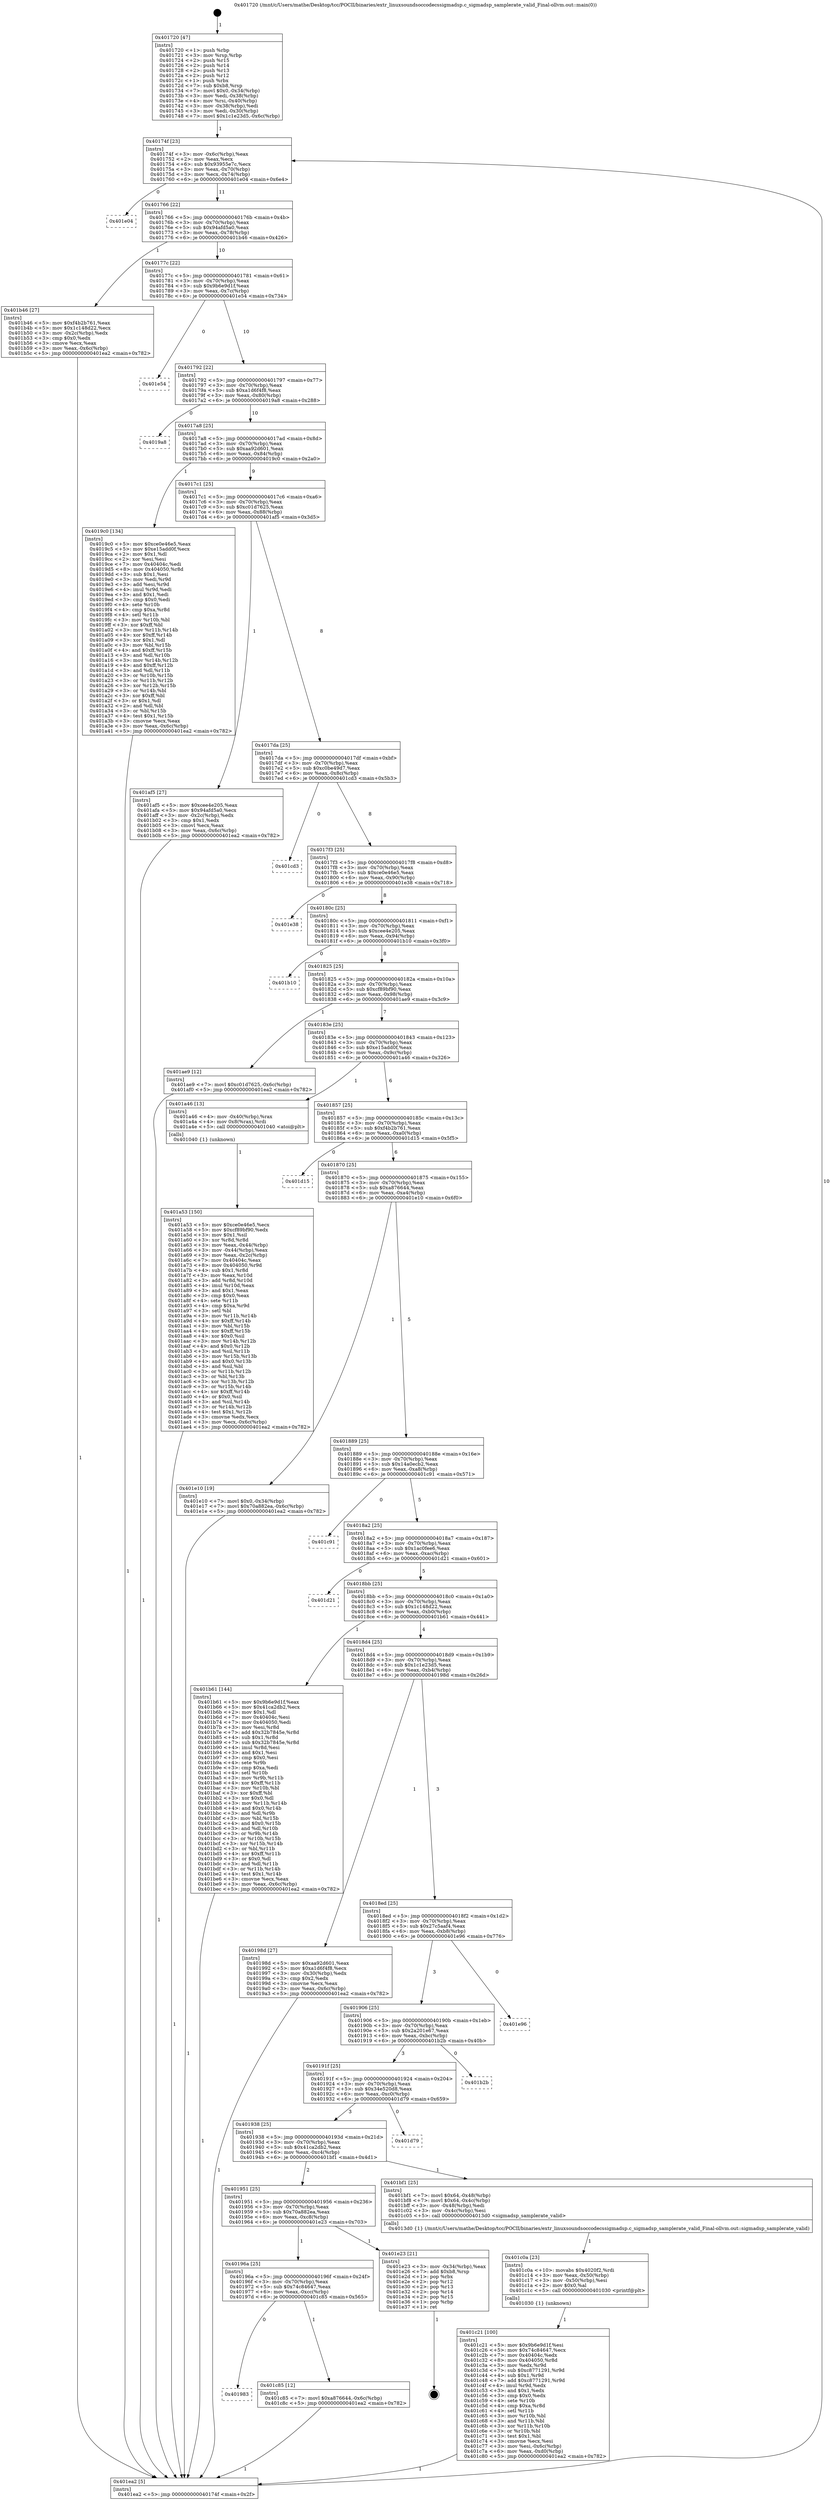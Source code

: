 digraph "0x401720" {
  label = "0x401720 (/mnt/c/Users/mathe/Desktop/tcc/POCII/binaries/extr_linuxsoundsoccodecssigmadsp.c_sigmadsp_samplerate_valid_Final-ollvm.out::main(0))"
  labelloc = "t"
  node[shape=record]

  Entry [label="",width=0.3,height=0.3,shape=circle,fillcolor=black,style=filled]
  "0x40174f" [label="{
     0x40174f [23]\l
     | [instrs]\l
     &nbsp;&nbsp;0x40174f \<+3\>: mov -0x6c(%rbp),%eax\l
     &nbsp;&nbsp;0x401752 \<+2\>: mov %eax,%ecx\l
     &nbsp;&nbsp;0x401754 \<+6\>: sub $0x93955e7c,%ecx\l
     &nbsp;&nbsp;0x40175a \<+3\>: mov %eax,-0x70(%rbp)\l
     &nbsp;&nbsp;0x40175d \<+3\>: mov %ecx,-0x74(%rbp)\l
     &nbsp;&nbsp;0x401760 \<+6\>: je 0000000000401e04 \<main+0x6e4\>\l
  }"]
  "0x401e04" [label="{
     0x401e04\l
  }", style=dashed]
  "0x401766" [label="{
     0x401766 [22]\l
     | [instrs]\l
     &nbsp;&nbsp;0x401766 \<+5\>: jmp 000000000040176b \<main+0x4b\>\l
     &nbsp;&nbsp;0x40176b \<+3\>: mov -0x70(%rbp),%eax\l
     &nbsp;&nbsp;0x40176e \<+5\>: sub $0x94afd5a0,%eax\l
     &nbsp;&nbsp;0x401773 \<+3\>: mov %eax,-0x78(%rbp)\l
     &nbsp;&nbsp;0x401776 \<+6\>: je 0000000000401b46 \<main+0x426\>\l
  }"]
  Exit [label="",width=0.3,height=0.3,shape=circle,fillcolor=black,style=filled,peripheries=2]
  "0x401b46" [label="{
     0x401b46 [27]\l
     | [instrs]\l
     &nbsp;&nbsp;0x401b46 \<+5\>: mov $0xf4b2b761,%eax\l
     &nbsp;&nbsp;0x401b4b \<+5\>: mov $0x1c148d22,%ecx\l
     &nbsp;&nbsp;0x401b50 \<+3\>: mov -0x2c(%rbp),%edx\l
     &nbsp;&nbsp;0x401b53 \<+3\>: cmp $0x0,%edx\l
     &nbsp;&nbsp;0x401b56 \<+3\>: cmove %ecx,%eax\l
     &nbsp;&nbsp;0x401b59 \<+3\>: mov %eax,-0x6c(%rbp)\l
     &nbsp;&nbsp;0x401b5c \<+5\>: jmp 0000000000401ea2 \<main+0x782\>\l
  }"]
  "0x40177c" [label="{
     0x40177c [22]\l
     | [instrs]\l
     &nbsp;&nbsp;0x40177c \<+5\>: jmp 0000000000401781 \<main+0x61\>\l
     &nbsp;&nbsp;0x401781 \<+3\>: mov -0x70(%rbp),%eax\l
     &nbsp;&nbsp;0x401784 \<+5\>: sub $0x9b6e9d1f,%eax\l
     &nbsp;&nbsp;0x401789 \<+3\>: mov %eax,-0x7c(%rbp)\l
     &nbsp;&nbsp;0x40178c \<+6\>: je 0000000000401e54 \<main+0x734\>\l
  }"]
  "0x401983" [label="{
     0x401983\l
  }", style=dashed]
  "0x401e54" [label="{
     0x401e54\l
  }", style=dashed]
  "0x401792" [label="{
     0x401792 [22]\l
     | [instrs]\l
     &nbsp;&nbsp;0x401792 \<+5\>: jmp 0000000000401797 \<main+0x77\>\l
     &nbsp;&nbsp;0x401797 \<+3\>: mov -0x70(%rbp),%eax\l
     &nbsp;&nbsp;0x40179a \<+5\>: sub $0xa1d6f4f8,%eax\l
     &nbsp;&nbsp;0x40179f \<+3\>: mov %eax,-0x80(%rbp)\l
     &nbsp;&nbsp;0x4017a2 \<+6\>: je 00000000004019a8 \<main+0x288\>\l
  }"]
  "0x401c85" [label="{
     0x401c85 [12]\l
     | [instrs]\l
     &nbsp;&nbsp;0x401c85 \<+7\>: movl $0xa876644,-0x6c(%rbp)\l
     &nbsp;&nbsp;0x401c8c \<+5\>: jmp 0000000000401ea2 \<main+0x782\>\l
  }"]
  "0x4019a8" [label="{
     0x4019a8\l
  }", style=dashed]
  "0x4017a8" [label="{
     0x4017a8 [25]\l
     | [instrs]\l
     &nbsp;&nbsp;0x4017a8 \<+5\>: jmp 00000000004017ad \<main+0x8d\>\l
     &nbsp;&nbsp;0x4017ad \<+3\>: mov -0x70(%rbp),%eax\l
     &nbsp;&nbsp;0x4017b0 \<+5\>: sub $0xaa92d601,%eax\l
     &nbsp;&nbsp;0x4017b5 \<+6\>: mov %eax,-0x84(%rbp)\l
     &nbsp;&nbsp;0x4017bb \<+6\>: je 00000000004019c0 \<main+0x2a0\>\l
  }"]
  "0x40196a" [label="{
     0x40196a [25]\l
     | [instrs]\l
     &nbsp;&nbsp;0x40196a \<+5\>: jmp 000000000040196f \<main+0x24f\>\l
     &nbsp;&nbsp;0x40196f \<+3\>: mov -0x70(%rbp),%eax\l
     &nbsp;&nbsp;0x401972 \<+5\>: sub $0x74c84647,%eax\l
     &nbsp;&nbsp;0x401977 \<+6\>: mov %eax,-0xcc(%rbp)\l
     &nbsp;&nbsp;0x40197d \<+6\>: je 0000000000401c85 \<main+0x565\>\l
  }"]
  "0x4019c0" [label="{
     0x4019c0 [134]\l
     | [instrs]\l
     &nbsp;&nbsp;0x4019c0 \<+5\>: mov $0xce0e46e5,%eax\l
     &nbsp;&nbsp;0x4019c5 \<+5\>: mov $0xe15add0f,%ecx\l
     &nbsp;&nbsp;0x4019ca \<+2\>: mov $0x1,%dl\l
     &nbsp;&nbsp;0x4019cc \<+2\>: xor %esi,%esi\l
     &nbsp;&nbsp;0x4019ce \<+7\>: mov 0x40404c,%edi\l
     &nbsp;&nbsp;0x4019d5 \<+8\>: mov 0x404050,%r8d\l
     &nbsp;&nbsp;0x4019dd \<+3\>: sub $0x1,%esi\l
     &nbsp;&nbsp;0x4019e0 \<+3\>: mov %edi,%r9d\l
     &nbsp;&nbsp;0x4019e3 \<+3\>: add %esi,%r9d\l
     &nbsp;&nbsp;0x4019e6 \<+4\>: imul %r9d,%edi\l
     &nbsp;&nbsp;0x4019ea \<+3\>: and $0x1,%edi\l
     &nbsp;&nbsp;0x4019ed \<+3\>: cmp $0x0,%edi\l
     &nbsp;&nbsp;0x4019f0 \<+4\>: sete %r10b\l
     &nbsp;&nbsp;0x4019f4 \<+4\>: cmp $0xa,%r8d\l
     &nbsp;&nbsp;0x4019f8 \<+4\>: setl %r11b\l
     &nbsp;&nbsp;0x4019fc \<+3\>: mov %r10b,%bl\l
     &nbsp;&nbsp;0x4019ff \<+3\>: xor $0xff,%bl\l
     &nbsp;&nbsp;0x401a02 \<+3\>: mov %r11b,%r14b\l
     &nbsp;&nbsp;0x401a05 \<+4\>: xor $0xff,%r14b\l
     &nbsp;&nbsp;0x401a09 \<+3\>: xor $0x1,%dl\l
     &nbsp;&nbsp;0x401a0c \<+3\>: mov %bl,%r15b\l
     &nbsp;&nbsp;0x401a0f \<+4\>: and $0xff,%r15b\l
     &nbsp;&nbsp;0x401a13 \<+3\>: and %dl,%r10b\l
     &nbsp;&nbsp;0x401a16 \<+3\>: mov %r14b,%r12b\l
     &nbsp;&nbsp;0x401a19 \<+4\>: and $0xff,%r12b\l
     &nbsp;&nbsp;0x401a1d \<+3\>: and %dl,%r11b\l
     &nbsp;&nbsp;0x401a20 \<+3\>: or %r10b,%r15b\l
     &nbsp;&nbsp;0x401a23 \<+3\>: or %r11b,%r12b\l
     &nbsp;&nbsp;0x401a26 \<+3\>: xor %r12b,%r15b\l
     &nbsp;&nbsp;0x401a29 \<+3\>: or %r14b,%bl\l
     &nbsp;&nbsp;0x401a2c \<+3\>: xor $0xff,%bl\l
     &nbsp;&nbsp;0x401a2f \<+3\>: or $0x1,%dl\l
     &nbsp;&nbsp;0x401a32 \<+2\>: and %dl,%bl\l
     &nbsp;&nbsp;0x401a34 \<+3\>: or %bl,%r15b\l
     &nbsp;&nbsp;0x401a37 \<+4\>: test $0x1,%r15b\l
     &nbsp;&nbsp;0x401a3b \<+3\>: cmovne %ecx,%eax\l
     &nbsp;&nbsp;0x401a3e \<+3\>: mov %eax,-0x6c(%rbp)\l
     &nbsp;&nbsp;0x401a41 \<+5\>: jmp 0000000000401ea2 \<main+0x782\>\l
  }"]
  "0x4017c1" [label="{
     0x4017c1 [25]\l
     | [instrs]\l
     &nbsp;&nbsp;0x4017c1 \<+5\>: jmp 00000000004017c6 \<main+0xa6\>\l
     &nbsp;&nbsp;0x4017c6 \<+3\>: mov -0x70(%rbp),%eax\l
     &nbsp;&nbsp;0x4017c9 \<+5\>: sub $0xc01d7625,%eax\l
     &nbsp;&nbsp;0x4017ce \<+6\>: mov %eax,-0x88(%rbp)\l
     &nbsp;&nbsp;0x4017d4 \<+6\>: je 0000000000401af5 \<main+0x3d5\>\l
  }"]
  "0x401e23" [label="{
     0x401e23 [21]\l
     | [instrs]\l
     &nbsp;&nbsp;0x401e23 \<+3\>: mov -0x34(%rbp),%eax\l
     &nbsp;&nbsp;0x401e26 \<+7\>: add $0xb8,%rsp\l
     &nbsp;&nbsp;0x401e2d \<+1\>: pop %rbx\l
     &nbsp;&nbsp;0x401e2e \<+2\>: pop %r12\l
     &nbsp;&nbsp;0x401e30 \<+2\>: pop %r13\l
     &nbsp;&nbsp;0x401e32 \<+2\>: pop %r14\l
     &nbsp;&nbsp;0x401e34 \<+2\>: pop %r15\l
     &nbsp;&nbsp;0x401e36 \<+1\>: pop %rbp\l
     &nbsp;&nbsp;0x401e37 \<+1\>: ret\l
  }"]
  "0x401af5" [label="{
     0x401af5 [27]\l
     | [instrs]\l
     &nbsp;&nbsp;0x401af5 \<+5\>: mov $0xcee4e205,%eax\l
     &nbsp;&nbsp;0x401afa \<+5\>: mov $0x94afd5a0,%ecx\l
     &nbsp;&nbsp;0x401aff \<+3\>: mov -0x2c(%rbp),%edx\l
     &nbsp;&nbsp;0x401b02 \<+3\>: cmp $0x1,%edx\l
     &nbsp;&nbsp;0x401b05 \<+3\>: cmovl %ecx,%eax\l
     &nbsp;&nbsp;0x401b08 \<+3\>: mov %eax,-0x6c(%rbp)\l
     &nbsp;&nbsp;0x401b0b \<+5\>: jmp 0000000000401ea2 \<main+0x782\>\l
  }"]
  "0x4017da" [label="{
     0x4017da [25]\l
     | [instrs]\l
     &nbsp;&nbsp;0x4017da \<+5\>: jmp 00000000004017df \<main+0xbf\>\l
     &nbsp;&nbsp;0x4017df \<+3\>: mov -0x70(%rbp),%eax\l
     &nbsp;&nbsp;0x4017e2 \<+5\>: sub $0xc0be49d7,%eax\l
     &nbsp;&nbsp;0x4017e7 \<+6\>: mov %eax,-0x8c(%rbp)\l
     &nbsp;&nbsp;0x4017ed \<+6\>: je 0000000000401cd3 \<main+0x5b3\>\l
  }"]
  "0x401c21" [label="{
     0x401c21 [100]\l
     | [instrs]\l
     &nbsp;&nbsp;0x401c21 \<+5\>: mov $0x9b6e9d1f,%esi\l
     &nbsp;&nbsp;0x401c26 \<+5\>: mov $0x74c84647,%ecx\l
     &nbsp;&nbsp;0x401c2b \<+7\>: mov 0x40404c,%edx\l
     &nbsp;&nbsp;0x401c32 \<+8\>: mov 0x404050,%r8d\l
     &nbsp;&nbsp;0x401c3a \<+3\>: mov %edx,%r9d\l
     &nbsp;&nbsp;0x401c3d \<+7\>: sub $0xc8771291,%r9d\l
     &nbsp;&nbsp;0x401c44 \<+4\>: sub $0x1,%r9d\l
     &nbsp;&nbsp;0x401c48 \<+7\>: add $0xc8771291,%r9d\l
     &nbsp;&nbsp;0x401c4f \<+4\>: imul %r9d,%edx\l
     &nbsp;&nbsp;0x401c53 \<+3\>: and $0x1,%edx\l
     &nbsp;&nbsp;0x401c56 \<+3\>: cmp $0x0,%edx\l
     &nbsp;&nbsp;0x401c59 \<+4\>: sete %r10b\l
     &nbsp;&nbsp;0x401c5d \<+4\>: cmp $0xa,%r8d\l
     &nbsp;&nbsp;0x401c61 \<+4\>: setl %r11b\l
     &nbsp;&nbsp;0x401c65 \<+3\>: mov %r10b,%bl\l
     &nbsp;&nbsp;0x401c68 \<+3\>: and %r11b,%bl\l
     &nbsp;&nbsp;0x401c6b \<+3\>: xor %r11b,%r10b\l
     &nbsp;&nbsp;0x401c6e \<+3\>: or %r10b,%bl\l
     &nbsp;&nbsp;0x401c71 \<+3\>: test $0x1,%bl\l
     &nbsp;&nbsp;0x401c74 \<+3\>: cmovne %ecx,%esi\l
     &nbsp;&nbsp;0x401c77 \<+3\>: mov %esi,-0x6c(%rbp)\l
     &nbsp;&nbsp;0x401c7a \<+6\>: mov %eax,-0xd0(%rbp)\l
     &nbsp;&nbsp;0x401c80 \<+5\>: jmp 0000000000401ea2 \<main+0x782\>\l
  }"]
  "0x401cd3" [label="{
     0x401cd3\l
  }", style=dashed]
  "0x4017f3" [label="{
     0x4017f3 [25]\l
     | [instrs]\l
     &nbsp;&nbsp;0x4017f3 \<+5\>: jmp 00000000004017f8 \<main+0xd8\>\l
     &nbsp;&nbsp;0x4017f8 \<+3\>: mov -0x70(%rbp),%eax\l
     &nbsp;&nbsp;0x4017fb \<+5\>: sub $0xce0e46e5,%eax\l
     &nbsp;&nbsp;0x401800 \<+6\>: mov %eax,-0x90(%rbp)\l
     &nbsp;&nbsp;0x401806 \<+6\>: je 0000000000401e38 \<main+0x718\>\l
  }"]
  "0x401c0a" [label="{
     0x401c0a [23]\l
     | [instrs]\l
     &nbsp;&nbsp;0x401c0a \<+10\>: movabs $0x4020f2,%rdi\l
     &nbsp;&nbsp;0x401c14 \<+3\>: mov %eax,-0x50(%rbp)\l
     &nbsp;&nbsp;0x401c17 \<+3\>: mov -0x50(%rbp),%esi\l
     &nbsp;&nbsp;0x401c1a \<+2\>: mov $0x0,%al\l
     &nbsp;&nbsp;0x401c1c \<+5\>: call 0000000000401030 \<printf@plt\>\l
     | [calls]\l
     &nbsp;&nbsp;0x401030 \{1\} (unknown)\l
  }"]
  "0x401e38" [label="{
     0x401e38\l
  }", style=dashed]
  "0x40180c" [label="{
     0x40180c [25]\l
     | [instrs]\l
     &nbsp;&nbsp;0x40180c \<+5\>: jmp 0000000000401811 \<main+0xf1\>\l
     &nbsp;&nbsp;0x401811 \<+3\>: mov -0x70(%rbp),%eax\l
     &nbsp;&nbsp;0x401814 \<+5\>: sub $0xcee4e205,%eax\l
     &nbsp;&nbsp;0x401819 \<+6\>: mov %eax,-0x94(%rbp)\l
     &nbsp;&nbsp;0x40181f \<+6\>: je 0000000000401b10 \<main+0x3f0\>\l
  }"]
  "0x401951" [label="{
     0x401951 [25]\l
     | [instrs]\l
     &nbsp;&nbsp;0x401951 \<+5\>: jmp 0000000000401956 \<main+0x236\>\l
     &nbsp;&nbsp;0x401956 \<+3\>: mov -0x70(%rbp),%eax\l
     &nbsp;&nbsp;0x401959 \<+5\>: sub $0x70a882ea,%eax\l
     &nbsp;&nbsp;0x40195e \<+6\>: mov %eax,-0xc8(%rbp)\l
     &nbsp;&nbsp;0x401964 \<+6\>: je 0000000000401e23 \<main+0x703\>\l
  }"]
  "0x401b10" [label="{
     0x401b10\l
  }", style=dashed]
  "0x401825" [label="{
     0x401825 [25]\l
     | [instrs]\l
     &nbsp;&nbsp;0x401825 \<+5\>: jmp 000000000040182a \<main+0x10a\>\l
     &nbsp;&nbsp;0x40182a \<+3\>: mov -0x70(%rbp),%eax\l
     &nbsp;&nbsp;0x40182d \<+5\>: sub $0xcf89bf90,%eax\l
     &nbsp;&nbsp;0x401832 \<+6\>: mov %eax,-0x98(%rbp)\l
     &nbsp;&nbsp;0x401838 \<+6\>: je 0000000000401ae9 \<main+0x3c9\>\l
  }"]
  "0x401bf1" [label="{
     0x401bf1 [25]\l
     | [instrs]\l
     &nbsp;&nbsp;0x401bf1 \<+7\>: movl $0x64,-0x48(%rbp)\l
     &nbsp;&nbsp;0x401bf8 \<+7\>: movl $0x64,-0x4c(%rbp)\l
     &nbsp;&nbsp;0x401bff \<+3\>: mov -0x48(%rbp),%edi\l
     &nbsp;&nbsp;0x401c02 \<+3\>: mov -0x4c(%rbp),%esi\l
     &nbsp;&nbsp;0x401c05 \<+5\>: call 00000000004013d0 \<sigmadsp_samplerate_valid\>\l
     | [calls]\l
     &nbsp;&nbsp;0x4013d0 \{1\} (/mnt/c/Users/mathe/Desktop/tcc/POCII/binaries/extr_linuxsoundsoccodecssigmadsp.c_sigmadsp_samplerate_valid_Final-ollvm.out::sigmadsp_samplerate_valid)\l
  }"]
  "0x401ae9" [label="{
     0x401ae9 [12]\l
     | [instrs]\l
     &nbsp;&nbsp;0x401ae9 \<+7\>: movl $0xc01d7625,-0x6c(%rbp)\l
     &nbsp;&nbsp;0x401af0 \<+5\>: jmp 0000000000401ea2 \<main+0x782\>\l
  }"]
  "0x40183e" [label="{
     0x40183e [25]\l
     | [instrs]\l
     &nbsp;&nbsp;0x40183e \<+5\>: jmp 0000000000401843 \<main+0x123\>\l
     &nbsp;&nbsp;0x401843 \<+3\>: mov -0x70(%rbp),%eax\l
     &nbsp;&nbsp;0x401846 \<+5\>: sub $0xe15add0f,%eax\l
     &nbsp;&nbsp;0x40184b \<+6\>: mov %eax,-0x9c(%rbp)\l
     &nbsp;&nbsp;0x401851 \<+6\>: je 0000000000401a46 \<main+0x326\>\l
  }"]
  "0x401938" [label="{
     0x401938 [25]\l
     | [instrs]\l
     &nbsp;&nbsp;0x401938 \<+5\>: jmp 000000000040193d \<main+0x21d\>\l
     &nbsp;&nbsp;0x40193d \<+3\>: mov -0x70(%rbp),%eax\l
     &nbsp;&nbsp;0x401940 \<+5\>: sub $0x41ca2db2,%eax\l
     &nbsp;&nbsp;0x401945 \<+6\>: mov %eax,-0xc4(%rbp)\l
     &nbsp;&nbsp;0x40194b \<+6\>: je 0000000000401bf1 \<main+0x4d1\>\l
  }"]
  "0x401a46" [label="{
     0x401a46 [13]\l
     | [instrs]\l
     &nbsp;&nbsp;0x401a46 \<+4\>: mov -0x40(%rbp),%rax\l
     &nbsp;&nbsp;0x401a4a \<+4\>: mov 0x8(%rax),%rdi\l
     &nbsp;&nbsp;0x401a4e \<+5\>: call 0000000000401040 \<atoi@plt\>\l
     | [calls]\l
     &nbsp;&nbsp;0x401040 \{1\} (unknown)\l
  }"]
  "0x401857" [label="{
     0x401857 [25]\l
     | [instrs]\l
     &nbsp;&nbsp;0x401857 \<+5\>: jmp 000000000040185c \<main+0x13c\>\l
     &nbsp;&nbsp;0x40185c \<+3\>: mov -0x70(%rbp),%eax\l
     &nbsp;&nbsp;0x40185f \<+5\>: sub $0xf4b2b761,%eax\l
     &nbsp;&nbsp;0x401864 \<+6\>: mov %eax,-0xa0(%rbp)\l
     &nbsp;&nbsp;0x40186a \<+6\>: je 0000000000401d15 \<main+0x5f5\>\l
  }"]
  "0x401d79" [label="{
     0x401d79\l
  }", style=dashed]
  "0x401d15" [label="{
     0x401d15\l
  }", style=dashed]
  "0x401870" [label="{
     0x401870 [25]\l
     | [instrs]\l
     &nbsp;&nbsp;0x401870 \<+5\>: jmp 0000000000401875 \<main+0x155\>\l
     &nbsp;&nbsp;0x401875 \<+3\>: mov -0x70(%rbp),%eax\l
     &nbsp;&nbsp;0x401878 \<+5\>: sub $0xa876644,%eax\l
     &nbsp;&nbsp;0x40187d \<+6\>: mov %eax,-0xa4(%rbp)\l
     &nbsp;&nbsp;0x401883 \<+6\>: je 0000000000401e10 \<main+0x6f0\>\l
  }"]
  "0x40191f" [label="{
     0x40191f [25]\l
     | [instrs]\l
     &nbsp;&nbsp;0x40191f \<+5\>: jmp 0000000000401924 \<main+0x204\>\l
     &nbsp;&nbsp;0x401924 \<+3\>: mov -0x70(%rbp),%eax\l
     &nbsp;&nbsp;0x401927 \<+5\>: sub $0x34e520d8,%eax\l
     &nbsp;&nbsp;0x40192c \<+6\>: mov %eax,-0xc0(%rbp)\l
     &nbsp;&nbsp;0x401932 \<+6\>: je 0000000000401d79 \<main+0x659\>\l
  }"]
  "0x401e10" [label="{
     0x401e10 [19]\l
     | [instrs]\l
     &nbsp;&nbsp;0x401e10 \<+7\>: movl $0x0,-0x34(%rbp)\l
     &nbsp;&nbsp;0x401e17 \<+7\>: movl $0x70a882ea,-0x6c(%rbp)\l
     &nbsp;&nbsp;0x401e1e \<+5\>: jmp 0000000000401ea2 \<main+0x782\>\l
  }"]
  "0x401889" [label="{
     0x401889 [25]\l
     | [instrs]\l
     &nbsp;&nbsp;0x401889 \<+5\>: jmp 000000000040188e \<main+0x16e\>\l
     &nbsp;&nbsp;0x40188e \<+3\>: mov -0x70(%rbp),%eax\l
     &nbsp;&nbsp;0x401891 \<+5\>: sub $0x14a0ecb2,%eax\l
     &nbsp;&nbsp;0x401896 \<+6\>: mov %eax,-0xa8(%rbp)\l
     &nbsp;&nbsp;0x40189c \<+6\>: je 0000000000401c91 \<main+0x571\>\l
  }"]
  "0x401b2b" [label="{
     0x401b2b\l
  }", style=dashed]
  "0x401c91" [label="{
     0x401c91\l
  }", style=dashed]
  "0x4018a2" [label="{
     0x4018a2 [25]\l
     | [instrs]\l
     &nbsp;&nbsp;0x4018a2 \<+5\>: jmp 00000000004018a7 \<main+0x187\>\l
     &nbsp;&nbsp;0x4018a7 \<+3\>: mov -0x70(%rbp),%eax\l
     &nbsp;&nbsp;0x4018aa \<+5\>: sub $0x1ac0fee6,%eax\l
     &nbsp;&nbsp;0x4018af \<+6\>: mov %eax,-0xac(%rbp)\l
     &nbsp;&nbsp;0x4018b5 \<+6\>: je 0000000000401d21 \<main+0x601\>\l
  }"]
  "0x401906" [label="{
     0x401906 [25]\l
     | [instrs]\l
     &nbsp;&nbsp;0x401906 \<+5\>: jmp 000000000040190b \<main+0x1eb\>\l
     &nbsp;&nbsp;0x40190b \<+3\>: mov -0x70(%rbp),%eax\l
     &nbsp;&nbsp;0x40190e \<+5\>: sub $0x2a201e67,%eax\l
     &nbsp;&nbsp;0x401913 \<+6\>: mov %eax,-0xbc(%rbp)\l
     &nbsp;&nbsp;0x401919 \<+6\>: je 0000000000401b2b \<main+0x40b\>\l
  }"]
  "0x401d21" [label="{
     0x401d21\l
  }", style=dashed]
  "0x4018bb" [label="{
     0x4018bb [25]\l
     | [instrs]\l
     &nbsp;&nbsp;0x4018bb \<+5\>: jmp 00000000004018c0 \<main+0x1a0\>\l
     &nbsp;&nbsp;0x4018c0 \<+3\>: mov -0x70(%rbp),%eax\l
     &nbsp;&nbsp;0x4018c3 \<+5\>: sub $0x1c148d22,%eax\l
     &nbsp;&nbsp;0x4018c8 \<+6\>: mov %eax,-0xb0(%rbp)\l
     &nbsp;&nbsp;0x4018ce \<+6\>: je 0000000000401b61 \<main+0x441\>\l
  }"]
  "0x401e96" [label="{
     0x401e96\l
  }", style=dashed]
  "0x401b61" [label="{
     0x401b61 [144]\l
     | [instrs]\l
     &nbsp;&nbsp;0x401b61 \<+5\>: mov $0x9b6e9d1f,%eax\l
     &nbsp;&nbsp;0x401b66 \<+5\>: mov $0x41ca2db2,%ecx\l
     &nbsp;&nbsp;0x401b6b \<+2\>: mov $0x1,%dl\l
     &nbsp;&nbsp;0x401b6d \<+7\>: mov 0x40404c,%esi\l
     &nbsp;&nbsp;0x401b74 \<+7\>: mov 0x404050,%edi\l
     &nbsp;&nbsp;0x401b7b \<+3\>: mov %esi,%r8d\l
     &nbsp;&nbsp;0x401b7e \<+7\>: add $0x32b7845e,%r8d\l
     &nbsp;&nbsp;0x401b85 \<+4\>: sub $0x1,%r8d\l
     &nbsp;&nbsp;0x401b89 \<+7\>: sub $0x32b7845e,%r8d\l
     &nbsp;&nbsp;0x401b90 \<+4\>: imul %r8d,%esi\l
     &nbsp;&nbsp;0x401b94 \<+3\>: and $0x1,%esi\l
     &nbsp;&nbsp;0x401b97 \<+3\>: cmp $0x0,%esi\l
     &nbsp;&nbsp;0x401b9a \<+4\>: sete %r9b\l
     &nbsp;&nbsp;0x401b9e \<+3\>: cmp $0xa,%edi\l
     &nbsp;&nbsp;0x401ba1 \<+4\>: setl %r10b\l
     &nbsp;&nbsp;0x401ba5 \<+3\>: mov %r9b,%r11b\l
     &nbsp;&nbsp;0x401ba8 \<+4\>: xor $0xff,%r11b\l
     &nbsp;&nbsp;0x401bac \<+3\>: mov %r10b,%bl\l
     &nbsp;&nbsp;0x401baf \<+3\>: xor $0xff,%bl\l
     &nbsp;&nbsp;0x401bb2 \<+3\>: xor $0x0,%dl\l
     &nbsp;&nbsp;0x401bb5 \<+3\>: mov %r11b,%r14b\l
     &nbsp;&nbsp;0x401bb8 \<+4\>: and $0x0,%r14b\l
     &nbsp;&nbsp;0x401bbc \<+3\>: and %dl,%r9b\l
     &nbsp;&nbsp;0x401bbf \<+3\>: mov %bl,%r15b\l
     &nbsp;&nbsp;0x401bc2 \<+4\>: and $0x0,%r15b\l
     &nbsp;&nbsp;0x401bc6 \<+3\>: and %dl,%r10b\l
     &nbsp;&nbsp;0x401bc9 \<+3\>: or %r9b,%r14b\l
     &nbsp;&nbsp;0x401bcc \<+3\>: or %r10b,%r15b\l
     &nbsp;&nbsp;0x401bcf \<+3\>: xor %r15b,%r14b\l
     &nbsp;&nbsp;0x401bd2 \<+3\>: or %bl,%r11b\l
     &nbsp;&nbsp;0x401bd5 \<+4\>: xor $0xff,%r11b\l
     &nbsp;&nbsp;0x401bd9 \<+3\>: or $0x0,%dl\l
     &nbsp;&nbsp;0x401bdc \<+3\>: and %dl,%r11b\l
     &nbsp;&nbsp;0x401bdf \<+3\>: or %r11b,%r14b\l
     &nbsp;&nbsp;0x401be2 \<+4\>: test $0x1,%r14b\l
     &nbsp;&nbsp;0x401be6 \<+3\>: cmovne %ecx,%eax\l
     &nbsp;&nbsp;0x401be9 \<+3\>: mov %eax,-0x6c(%rbp)\l
     &nbsp;&nbsp;0x401bec \<+5\>: jmp 0000000000401ea2 \<main+0x782\>\l
  }"]
  "0x4018d4" [label="{
     0x4018d4 [25]\l
     | [instrs]\l
     &nbsp;&nbsp;0x4018d4 \<+5\>: jmp 00000000004018d9 \<main+0x1b9\>\l
     &nbsp;&nbsp;0x4018d9 \<+3\>: mov -0x70(%rbp),%eax\l
     &nbsp;&nbsp;0x4018dc \<+5\>: sub $0x1c1e23d5,%eax\l
     &nbsp;&nbsp;0x4018e1 \<+6\>: mov %eax,-0xb4(%rbp)\l
     &nbsp;&nbsp;0x4018e7 \<+6\>: je 000000000040198d \<main+0x26d\>\l
  }"]
  "0x401a53" [label="{
     0x401a53 [150]\l
     | [instrs]\l
     &nbsp;&nbsp;0x401a53 \<+5\>: mov $0xce0e46e5,%ecx\l
     &nbsp;&nbsp;0x401a58 \<+5\>: mov $0xcf89bf90,%edx\l
     &nbsp;&nbsp;0x401a5d \<+3\>: mov $0x1,%sil\l
     &nbsp;&nbsp;0x401a60 \<+3\>: xor %r8d,%r8d\l
     &nbsp;&nbsp;0x401a63 \<+3\>: mov %eax,-0x44(%rbp)\l
     &nbsp;&nbsp;0x401a66 \<+3\>: mov -0x44(%rbp),%eax\l
     &nbsp;&nbsp;0x401a69 \<+3\>: mov %eax,-0x2c(%rbp)\l
     &nbsp;&nbsp;0x401a6c \<+7\>: mov 0x40404c,%eax\l
     &nbsp;&nbsp;0x401a73 \<+8\>: mov 0x404050,%r9d\l
     &nbsp;&nbsp;0x401a7b \<+4\>: sub $0x1,%r8d\l
     &nbsp;&nbsp;0x401a7f \<+3\>: mov %eax,%r10d\l
     &nbsp;&nbsp;0x401a82 \<+3\>: add %r8d,%r10d\l
     &nbsp;&nbsp;0x401a85 \<+4\>: imul %r10d,%eax\l
     &nbsp;&nbsp;0x401a89 \<+3\>: and $0x1,%eax\l
     &nbsp;&nbsp;0x401a8c \<+3\>: cmp $0x0,%eax\l
     &nbsp;&nbsp;0x401a8f \<+4\>: sete %r11b\l
     &nbsp;&nbsp;0x401a93 \<+4\>: cmp $0xa,%r9d\l
     &nbsp;&nbsp;0x401a97 \<+3\>: setl %bl\l
     &nbsp;&nbsp;0x401a9a \<+3\>: mov %r11b,%r14b\l
     &nbsp;&nbsp;0x401a9d \<+4\>: xor $0xff,%r14b\l
     &nbsp;&nbsp;0x401aa1 \<+3\>: mov %bl,%r15b\l
     &nbsp;&nbsp;0x401aa4 \<+4\>: xor $0xff,%r15b\l
     &nbsp;&nbsp;0x401aa8 \<+4\>: xor $0x0,%sil\l
     &nbsp;&nbsp;0x401aac \<+3\>: mov %r14b,%r12b\l
     &nbsp;&nbsp;0x401aaf \<+4\>: and $0x0,%r12b\l
     &nbsp;&nbsp;0x401ab3 \<+3\>: and %sil,%r11b\l
     &nbsp;&nbsp;0x401ab6 \<+3\>: mov %r15b,%r13b\l
     &nbsp;&nbsp;0x401ab9 \<+4\>: and $0x0,%r13b\l
     &nbsp;&nbsp;0x401abd \<+3\>: and %sil,%bl\l
     &nbsp;&nbsp;0x401ac0 \<+3\>: or %r11b,%r12b\l
     &nbsp;&nbsp;0x401ac3 \<+3\>: or %bl,%r13b\l
     &nbsp;&nbsp;0x401ac6 \<+3\>: xor %r13b,%r12b\l
     &nbsp;&nbsp;0x401ac9 \<+3\>: or %r15b,%r14b\l
     &nbsp;&nbsp;0x401acc \<+4\>: xor $0xff,%r14b\l
     &nbsp;&nbsp;0x401ad0 \<+4\>: or $0x0,%sil\l
     &nbsp;&nbsp;0x401ad4 \<+3\>: and %sil,%r14b\l
     &nbsp;&nbsp;0x401ad7 \<+3\>: or %r14b,%r12b\l
     &nbsp;&nbsp;0x401ada \<+4\>: test $0x1,%r12b\l
     &nbsp;&nbsp;0x401ade \<+3\>: cmovne %edx,%ecx\l
     &nbsp;&nbsp;0x401ae1 \<+3\>: mov %ecx,-0x6c(%rbp)\l
     &nbsp;&nbsp;0x401ae4 \<+5\>: jmp 0000000000401ea2 \<main+0x782\>\l
  }"]
  "0x40198d" [label="{
     0x40198d [27]\l
     | [instrs]\l
     &nbsp;&nbsp;0x40198d \<+5\>: mov $0xaa92d601,%eax\l
     &nbsp;&nbsp;0x401992 \<+5\>: mov $0xa1d6f4f8,%ecx\l
     &nbsp;&nbsp;0x401997 \<+3\>: mov -0x30(%rbp),%edx\l
     &nbsp;&nbsp;0x40199a \<+3\>: cmp $0x2,%edx\l
     &nbsp;&nbsp;0x40199d \<+3\>: cmovne %ecx,%eax\l
     &nbsp;&nbsp;0x4019a0 \<+3\>: mov %eax,-0x6c(%rbp)\l
     &nbsp;&nbsp;0x4019a3 \<+5\>: jmp 0000000000401ea2 \<main+0x782\>\l
  }"]
  "0x4018ed" [label="{
     0x4018ed [25]\l
     | [instrs]\l
     &nbsp;&nbsp;0x4018ed \<+5\>: jmp 00000000004018f2 \<main+0x1d2\>\l
     &nbsp;&nbsp;0x4018f2 \<+3\>: mov -0x70(%rbp),%eax\l
     &nbsp;&nbsp;0x4018f5 \<+5\>: sub $0x27c5aaf4,%eax\l
     &nbsp;&nbsp;0x4018fa \<+6\>: mov %eax,-0xb8(%rbp)\l
     &nbsp;&nbsp;0x401900 \<+6\>: je 0000000000401e96 \<main+0x776\>\l
  }"]
  "0x401ea2" [label="{
     0x401ea2 [5]\l
     | [instrs]\l
     &nbsp;&nbsp;0x401ea2 \<+5\>: jmp 000000000040174f \<main+0x2f\>\l
  }"]
  "0x401720" [label="{
     0x401720 [47]\l
     | [instrs]\l
     &nbsp;&nbsp;0x401720 \<+1\>: push %rbp\l
     &nbsp;&nbsp;0x401721 \<+3\>: mov %rsp,%rbp\l
     &nbsp;&nbsp;0x401724 \<+2\>: push %r15\l
     &nbsp;&nbsp;0x401726 \<+2\>: push %r14\l
     &nbsp;&nbsp;0x401728 \<+2\>: push %r13\l
     &nbsp;&nbsp;0x40172a \<+2\>: push %r12\l
     &nbsp;&nbsp;0x40172c \<+1\>: push %rbx\l
     &nbsp;&nbsp;0x40172d \<+7\>: sub $0xb8,%rsp\l
     &nbsp;&nbsp;0x401734 \<+7\>: movl $0x0,-0x34(%rbp)\l
     &nbsp;&nbsp;0x40173b \<+3\>: mov %edi,-0x38(%rbp)\l
     &nbsp;&nbsp;0x40173e \<+4\>: mov %rsi,-0x40(%rbp)\l
     &nbsp;&nbsp;0x401742 \<+3\>: mov -0x38(%rbp),%edi\l
     &nbsp;&nbsp;0x401745 \<+3\>: mov %edi,-0x30(%rbp)\l
     &nbsp;&nbsp;0x401748 \<+7\>: movl $0x1c1e23d5,-0x6c(%rbp)\l
  }"]
  Entry -> "0x401720" [label=" 1"]
  "0x40174f" -> "0x401e04" [label=" 0"]
  "0x40174f" -> "0x401766" [label=" 11"]
  "0x401e23" -> Exit [label=" 1"]
  "0x401766" -> "0x401b46" [label=" 1"]
  "0x401766" -> "0x40177c" [label=" 10"]
  "0x401e10" -> "0x401ea2" [label=" 1"]
  "0x40177c" -> "0x401e54" [label=" 0"]
  "0x40177c" -> "0x401792" [label=" 10"]
  "0x401c85" -> "0x401ea2" [label=" 1"]
  "0x401792" -> "0x4019a8" [label=" 0"]
  "0x401792" -> "0x4017a8" [label=" 10"]
  "0x40196a" -> "0x401983" [label=" 0"]
  "0x4017a8" -> "0x4019c0" [label=" 1"]
  "0x4017a8" -> "0x4017c1" [label=" 9"]
  "0x40196a" -> "0x401c85" [label=" 1"]
  "0x4017c1" -> "0x401af5" [label=" 1"]
  "0x4017c1" -> "0x4017da" [label=" 8"]
  "0x401951" -> "0x40196a" [label=" 1"]
  "0x4017da" -> "0x401cd3" [label=" 0"]
  "0x4017da" -> "0x4017f3" [label=" 8"]
  "0x401951" -> "0x401e23" [label=" 1"]
  "0x4017f3" -> "0x401e38" [label=" 0"]
  "0x4017f3" -> "0x40180c" [label=" 8"]
  "0x401c21" -> "0x401ea2" [label=" 1"]
  "0x40180c" -> "0x401b10" [label=" 0"]
  "0x40180c" -> "0x401825" [label=" 8"]
  "0x401c0a" -> "0x401c21" [label=" 1"]
  "0x401825" -> "0x401ae9" [label=" 1"]
  "0x401825" -> "0x40183e" [label=" 7"]
  "0x401bf1" -> "0x401c0a" [label=" 1"]
  "0x40183e" -> "0x401a46" [label=" 1"]
  "0x40183e" -> "0x401857" [label=" 6"]
  "0x401938" -> "0x401bf1" [label=" 1"]
  "0x401857" -> "0x401d15" [label=" 0"]
  "0x401857" -> "0x401870" [label=" 6"]
  "0x401938" -> "0x401951" [label=" 2"]
  "0x401870" -> "0x401e10" [label=" 1"]
  "0x401870" -> "0x401889" [label=" 5"]
  "0x40191f" -> "0x401d79" [label=" 0"]
  "0x401889" -> "0x401c91" [label=" 0"]
  "0x401889" -> "0x4018a2" [label=" 5"]
  "0x40191f" -> "0x401938" [label=" 3"]
  "0x4018a2" -> "0x401d21" [label=" 0"]
  "0x4018a2" -> "0x4018bb" [label=" 5"]
  "0x401906" -> "0x401b2b" [label=" 0"]
  "0x4018bb" -> "0x401b61" [label=" 1"]
  "0x4018bb" -> "0x4018d4" [label=" 4"]
  "0x401906" -> "0x40191f" [label=" 3"]
  "0x4018d4" -> "0x40198d" [label=" 1"]
  "0x4018d4" -> "0x4018ed" [label=" 3"]
  "0x40198d" -> "0x401ea2" [label=" 1"]
  "0x401720" -> "0x40174f" [label=" 1"]
  "0x401ea2" -> "0x40174f" [label=" 10"]
  "0x4019c0" -> "0x401ea2" [label=" 1"]
  "0x401a46" -> "0x401a53" [label=" 1"]
  "0x401a53" -> "0x401ea2" [label=" 1"]
  "0x401ae9" -> "0x401ea2" [label=" 1"]
  "0x401af5" -> "0x401ea2" [label=" 1"]
  "0x401b46" -> "0x401ea2" [label=" 1"]
  "0x401b61" -> "0x401ea2" [label=" 1"]
  "0x4018ed" -> "0x401906" [label=" 3"]
  "0x4018ed" -> "0x401e96" [label=" 0"]
}
